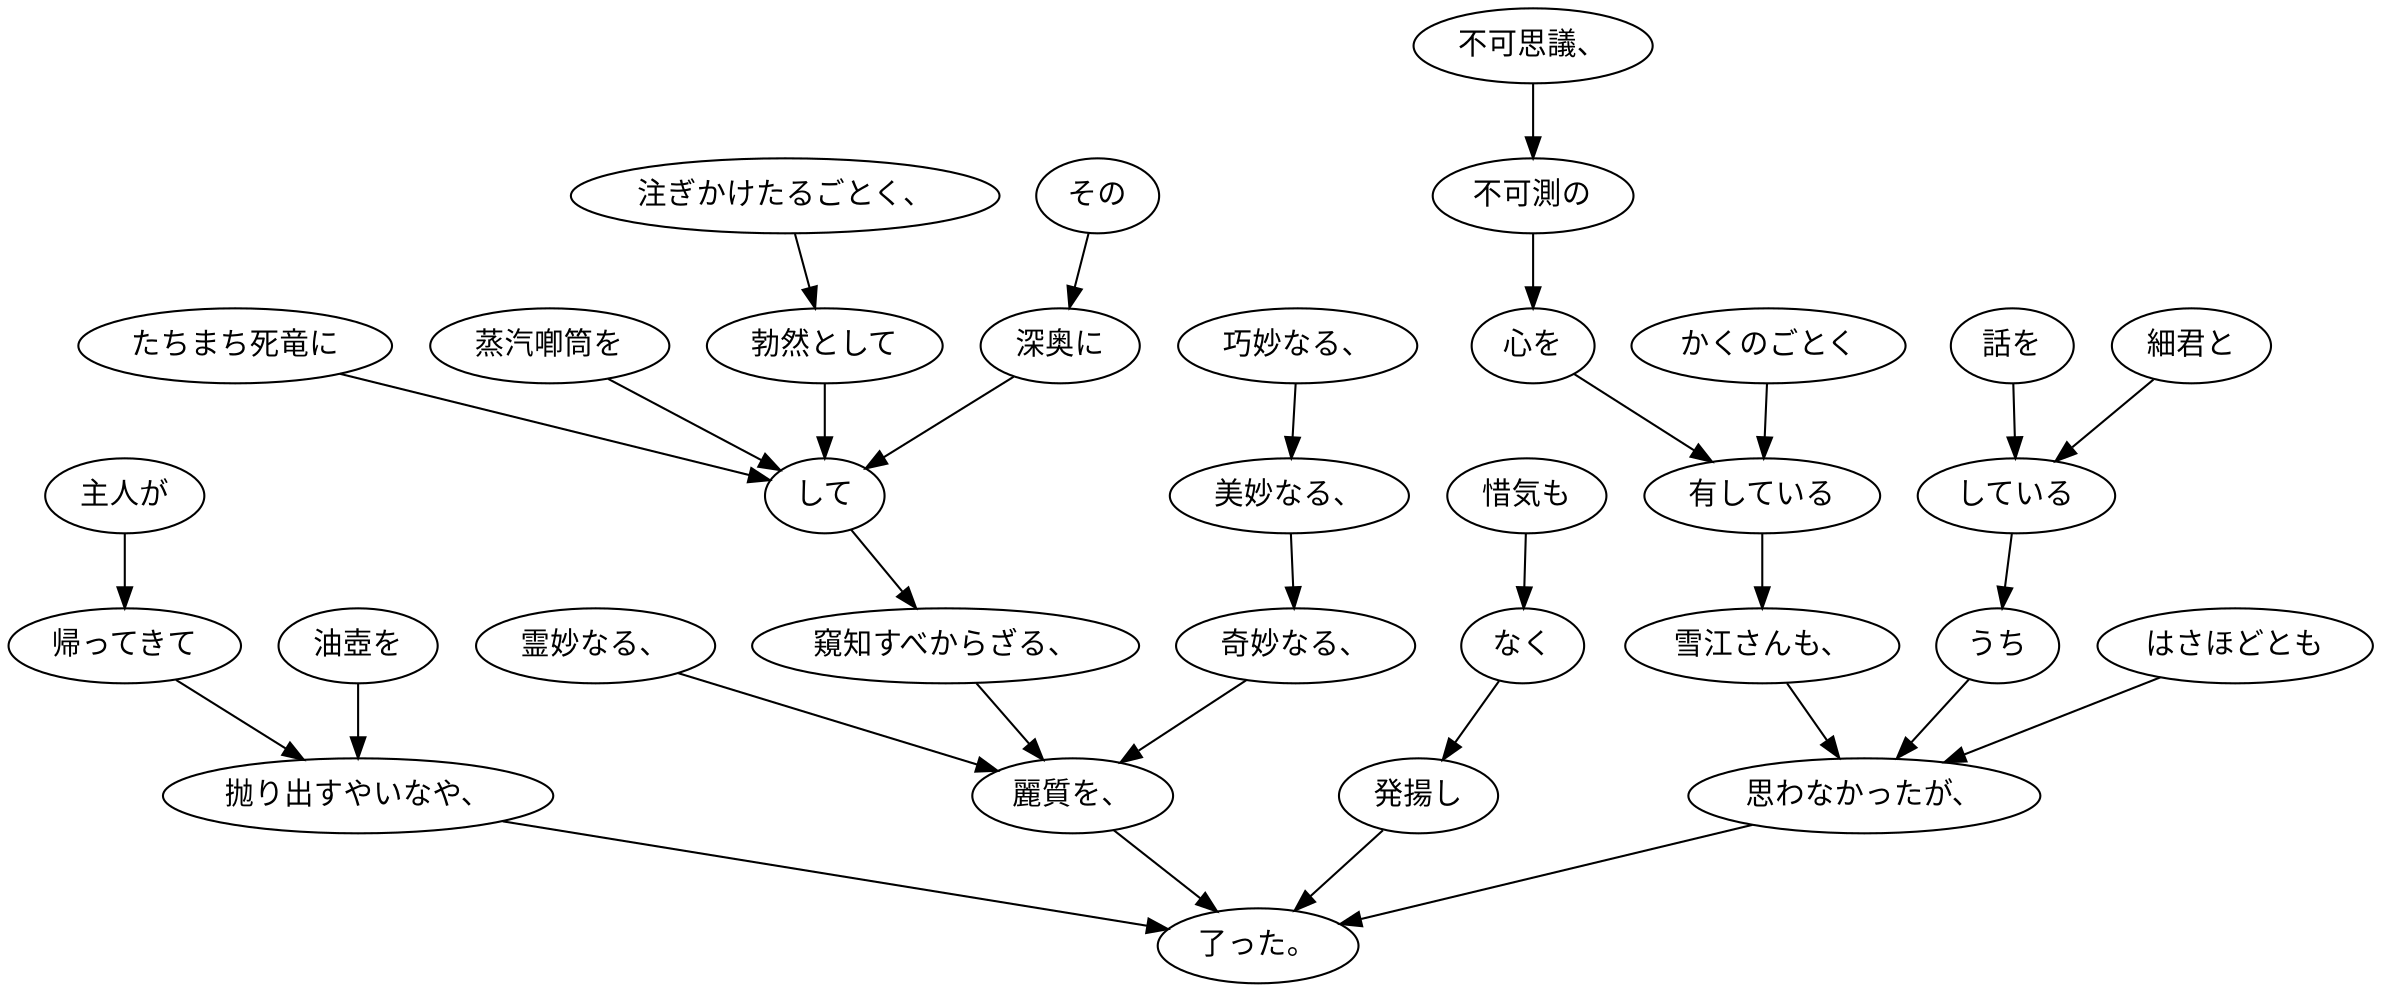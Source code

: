 digraph graph7159 {
	node0 [label="かくのごとく"];
	node1 [label="不可思議、"];
	node2 [label="不可測の"];
	node3 [label="心を"];
	node4 [label="有している"];
	node5 [label="雪江さんも、"];
	node6 [label="細君と"];
	node7 [label="話を"];
	node8 [label="している"];
	node9 [label="うち"];
	node10 [label="はさほどとも"];
	node11 [label="思わなかったが、"];
	node12 [label="主人が"];
	node13 [label="帰ってきて"];
	node14 [label="油壺を"];
	node15 [label="抛り出すやいなや、"];
	node16 [label="たちまち死竜に"];
	node17 [label="蒸汽喞筒を"];
	node18 [label="注ぎかけたるごとく、"];
	node19 [label="勃然として"];
	node20 [label="その"];
	node21 [label="深奥に"];
	node22 [label="して"];
	node23 [label="窺知すべからざる、"];
	node24 [label="巧妙なる、"];
	node25 [label="美妙なる、"];
	node26 [label="奇妙なる、"];
	node27 [label="霊妙なる、"];
	node28 [label="麗質を、"];
	node29 [label="惜気も"];
	node30 [label="なく"];
	node31 [label="発揚し"];
	node32 [label="了った。"];
	node0 -> node4;
	node1 -> node2;
	node2 -> node3;
	node3 -> node4;
	node4 -> node5;
	node5 -> node11;
	node6 -> node8;
	node7 -> node8;
	node8 -> node9;
	node9 -> node11;
	node10 -> node11;
	node11 -> node32;
	node12 -> node13;
	node13 -> node15;
	node14 -> node15;
	node15 -> node32;
	node16 -> node22;
	node17 -> node22;
	node18 -> node19;
	node19 -> node22;
	node20 -> node21;
	node21 -> node22;
	node22 -> node23;
	node23 -> node28;
	node24 -> node25;
	node25 -> node26;
	node26 -> node28;
	node27 -> node28;
	node28 -> node32;
	node29 -> node30;
	node30 -> node31;
	node31 -> node32;
}
